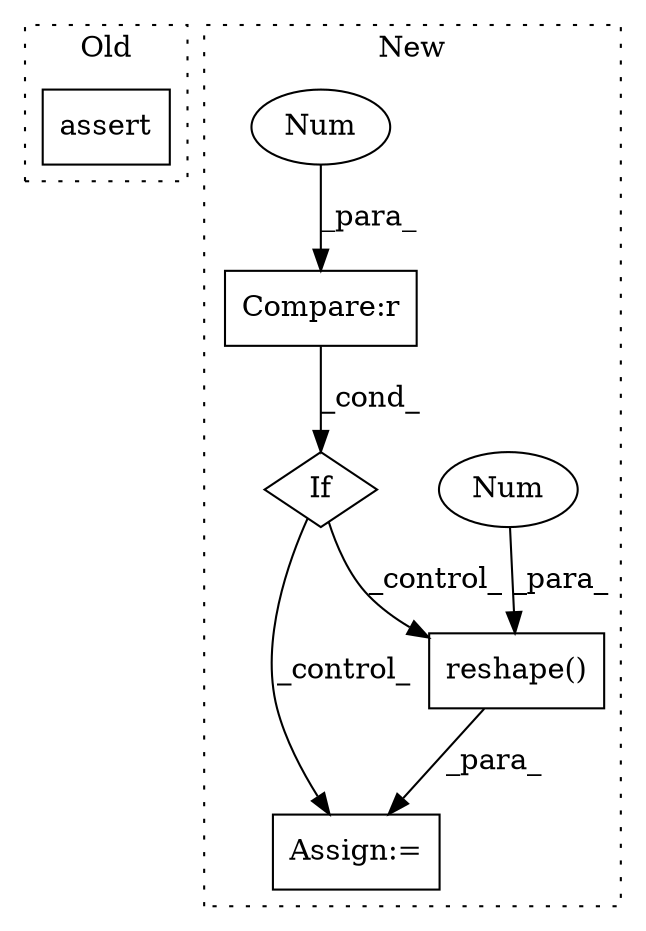 digraph G {
subgraph cluster0 {
1 [label="assert" a="65" s="351" l="7" shape="box"];
label = "Old";
style="dotted";
}
subgraph cluster1 {
2 [label="reshape()" a="75" s="1147,1205" l="21,1" shape="box"];
3 [label="Assign:=" a="68" s="1144" l="3" shape="box"];
4 [label="Num" a="76" s="1180" l="2" shape="ellipse"];
5 [label="Compare:r" a="40" s="1109" l="13" shape="box"];
6 [label="Num" a="76" s="1121" l="1" shape="ellipse"];
7 [label="If" a="96" s="1106" l="3" shape="diamond"];
label = "New";
style="dotted";
}
2 -> 3 [label="_para_"];
4 -> 2 [label="_para_"];
5 -> 7 [label="_cond_"];
6 -> 5 [label="_para_"];
7 -> 2 [label="_control_"];
7 -> 3 [label="_control_"];
}